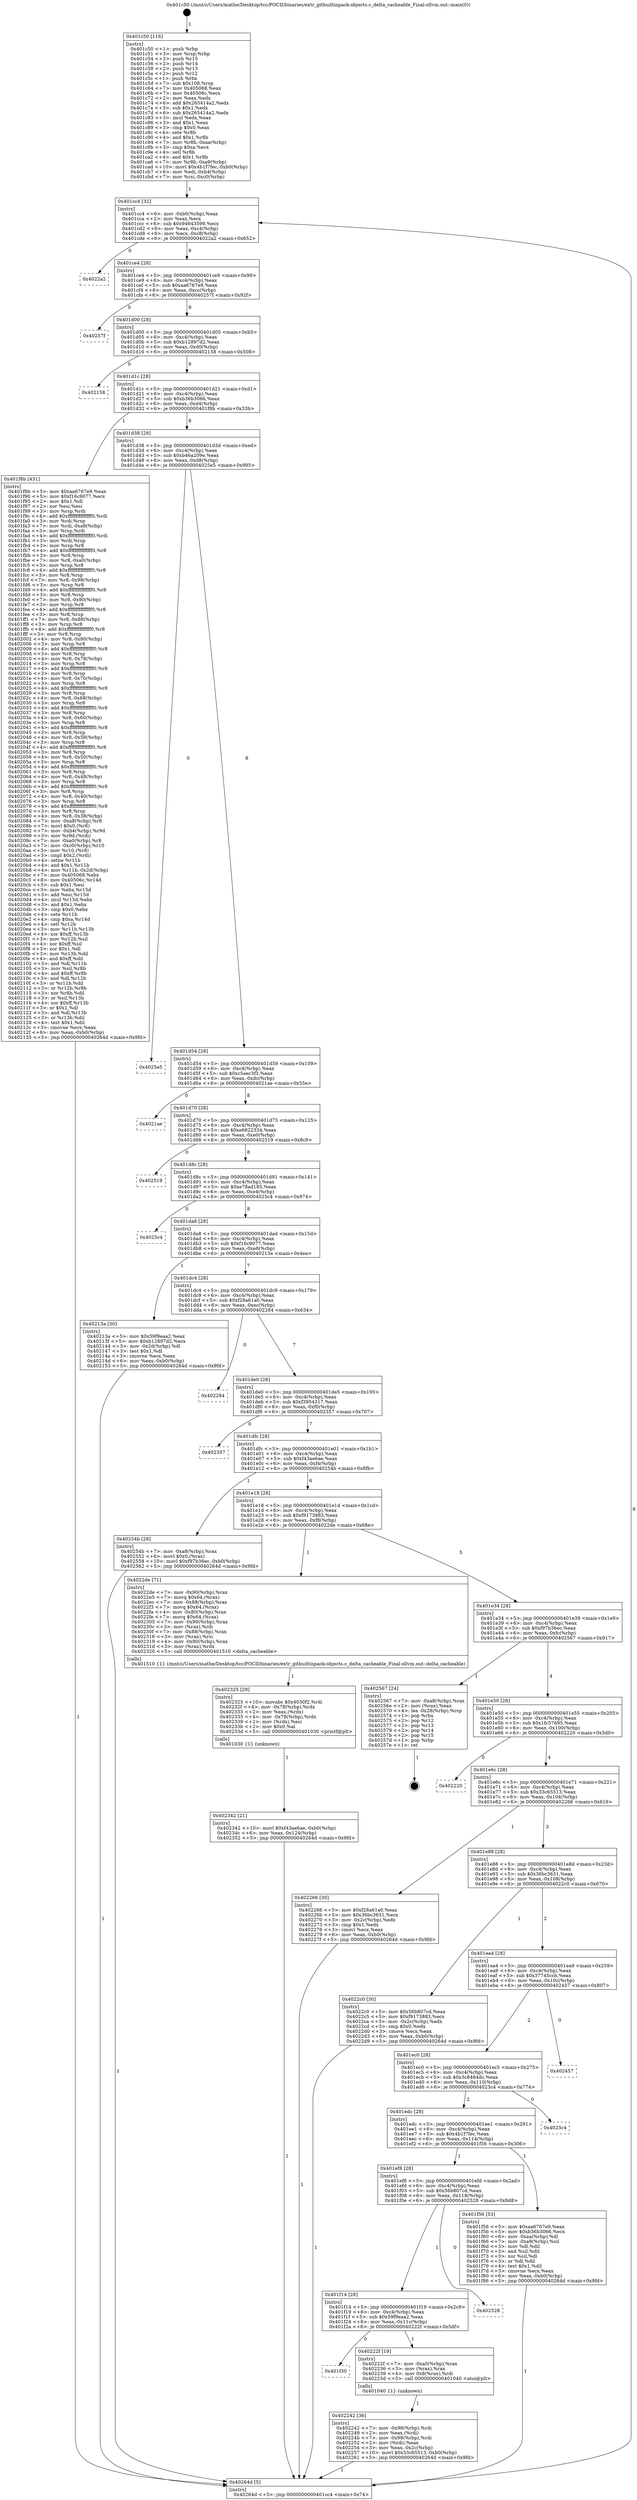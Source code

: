 digraph "0x401c50" {
  label = "0x401c50 (/mnt/c/Users/mathe/Desktop/tcc/POCII/binaries/extr_gitbuiltinpack-objects.c_delta_cacheable_Final-ollvm.out::main(0))"
  labelloc = "t"
  node[shape=record]

  Entry [label="",width=0.3,height=0.3,shape=circle,fillcolor=black,style=filled]
  "0x401cc4" [label="{
     0x401cc4 [32]\l
     | [instrs]\l
     &nbsp;&nbsp;0x401cc4 \<+6\>: mov -0xb0(%rbp),%eax\l
     &nbsp;&nbsp;0x401cca \<+2\>: mov %eax,%ecx\l
     &nbsp;&nbsp;0x401ccc \<+6\>: sub $0x94643599,%ecx\l
     &nbsp;&nbsp;0x401cd2 \<+6\>: mov %eax,-0xc4(%rbp)\l
     &nbsp;&nbsp;0x401cd8 \<+6\>: mov %ecx,-0xc8(%rbp)\l
     &nbsp;&nbsp;0x401cde \<+6\>: je 00000000004022a2 \<main+0x652\>\l
  }"]
  "0x4022a2" [label="{
     0x4022a2\l
  }", style=dashed]
  "0x401ce4" [label="{
     0x401ce4 [28]\l
     | [instrs]\l
     &nbsp;&nbsp;0x401ce4 \<+5\>: jmp 0000000000401ce9 \<main+0x99\>\l
     &nbsp;&nbsp;0x401ce9 \<+6\>: mov -0xc4(%rbp),%eax\l
     &nbsp;&nbsp;0x401cef \<+5\>: sub $0xaa6767e9,%eax\l
     &nbsp;&nbsp;0x401cf4 \<+6\>: mov %eax,-0xcc(%rbp)\l
     &nbsp;&nbsp;0x401cfa \<+6\>: je 000000000040257f \<main+0x92f\>\l
  }"]
  Exit [label="",width=0.3,height=0.3,shape=circle,fillcolor=black,style=filled,peripheries=2]
  "0x40257f" [label="{
     0x40257f\l
  }", style=dashed]
  "0x401d00" [label="{
     0x401d00 [28]\l
     | [instrs]\l
     &nbsp;&nbsp;0x401d00 \<+5\>: jmp 0000000000401d05 \<main+0xb5\>\l
     &nbsp;&nbsp;0x401d05 \<+6\>: mov -0xc4(%rbp),%eax\l
     &nbsp;&nbsp;0x401d0b \<+5\>: sub $0xb12897d2,%eax\l
     &nbsp;&nbsp;0x401d10 \<+6\>: mov %eax,-0xd0(%rbp)\l
     &nbsp;&nbsp;0x401d16 \<+6\>: je 0000000000402158 \<main+0x508\>\l
  }"]
  "0x402342" [label="{
     0x402342 [21]\l
     | [instrs]\l
     &nbsp;&nbsp;0x402342 \<+10\>: movl $0xf43ae6ae,-0xb0(%rbp)\l
     &nbsp;&nbsp;0x40234c \<+6\>: mov %eax,-0x124(%rbp)\l
     &nbsp;&nbsp;0x402352 \<+5\>: jmp 000000000040264d \<main+0x9fd\>\l
  }"]
  "0x402158" [label="{
     0x402158\l
  }", style=dashed]
  "0x401d1c" [label="{
     0x401d1c [28]\l
     | [instrs]\l
     &nbsp;&nbsp;0x401d1c \<+5\>: jmp 0000000000401d21 \<main+0xd1\>\l
     &nbsp;&nbsp;0x401d21 \<+6\>: mov -0xc4(%rbp),%eax\l
     &nbsp;&nbsp;0x401d27 \<+5\>: sub $0xb36b3066,%eax\l
     &nbsp;&nbsp;0x401d2c \<+6\>: mov %eax,-0xd4(%rbp)\l
     &nbsp;&nbsp;0x401d32 \<+6\>: je 0000000000401f8b \<main+0x33b\>\l
  }"]
  "0x402325" [label="{
     0x402325 [29]\l
     | [instrs]\l
     &nbsp;&nbsp;0x402325 \<+10\>: movabs $0x4030f2,%rdi\l
     &nbsp;&nbsp;0x40232f \<+4\>: mov -0x78(%rbp),%rdx\l
     &nbsp;&nbsp;0x402333 \<+2\>: mov %eax,(%rdx)\l
     &nbsp;&nbsp;0x402335 \<+4\>: mov -0x78(%rbp),%rdx\l
     &nbsp;&nbsp;0x402339 \<+2\>: mov (%rdx),%esi\l
     &nbsp;&nbsp;0x40233b \<+2\>: mov $0x0,%al\l
     &nbsp;&nbsp;0x40233d \<+5\>: call 0000000000401030 \<printf@plt\>\l
     | [calls]\l
     &nbsp;&nbsp;0x401030 \{1\} (unknown)\l
  }"]
  "0x401f8b" [label="{
     0x401f8b [431]\l
     | [instrs]\l
     &nbsp;&nbsp;0x401f8b \<+5\>: mov $0xaa6767e9,%eax\l
     &nbsp;&nbsp;0x401f90 \<+5\>: mov $0xf16c9077,%ecx\l
     &nbsp;&nbsp;0x401f95 \<+2\>: mov $0x1,%dl\l
     &nbsp;&nbsp;0x401f97 \<+2\>: xor %esi,%esi\l
     &nbsp;&nbsp;0x401f99 \<+3\>: mov %rsp,%rdi\l
     &nbsp;&nbsp;0x401f9c \<+4\>: add $0xfffffffffffffff0,%rdi\l
     &nbsp;&nbsp;0x401fa0 \<+3\>: mov %rdi,%rsp\l
     &nbsp;&nbsp;0x401fa3 \<+7\>: mov %rdi,-0xa8(%rbp)\l
     &nbsp;&nbsp;0x401faa \<+3\>: mov %rsp,%rdi\l
     &nbsp;&nbsp;0x401fad \<+4\>: add $0xfffffffffffffff0,%rdi\l
     &nbsp;&nbsp;0x401fb1 \<+3\>: mov %rdi,%rsp\l
     &nbsp;&nbsp;0x401fb4 \<+3\>: mov %rsp,%r8\l
     &nbsp;&nbsp;0x401fb7 \<+4\>: add $0xfffffffffffffff0,%r8\l
     &nbsp;&nbsp;0x401fbb \<+3\>: mov %r8,%rsp\l
     &nbsp;&nbsp;0x401fbe \<+7\>: mov %r8,-0xa0(%rbp)\l
     &nbsp;&nbsp;0x401fc5 \<+3\>: mov %rsp,%r8\l
     &nbsp;&nbsp;0x401fc8 \<+4\>: add $0xfffffffffffffff0,%r8\l
     &nbsp;&nbsp;0x401fcc \<+3\>: mov %r8,%rsp\l
     &nbsp;&nbsp;0x401fcf \<+7\>: mov %r8,-0x98(%rbp)\l
     &nbsp;&nbsp;0x401fd6 \<+3\>: mov %rsp,%r8\l
     &nbsp;&nbsp;0x401fd9 \<+4\>: add $0xfffffffffffffff0,%r8\l
     &nbsp;&nbsp;0x401fdd \<+3\>: mov %r8,%rsp\l
     &nbsp;&nbsp;0x401fe0 \<+7\>: mov %r8,-0x90(%rbp)\l
     &nbsp;&nbsp;0x401fe7 \<+3\>: mov %rsp,%r8\l
     &nbsp;&nbsp;0x401fea \<+4\>: add $0xfffffffffffffff0,%r8\l
     &nbsp;&nbsp;0x401fee \<+3\>: mov %r8,%rsp\l
     &nbsp;&nbsp;0x401ff1 \<+7\>: mov %r8,-0x88(%rbp)\l
     &nbsp;&nbsp;0x401ff8 \<+3\>: mov %rsp,%r8\l
     &nbsp;&nbsp;0x401ffb \<+4\>: add $0xfffffffffffffff0,%r8\l
     &nbsp;&nbsp;0x401fff \<+3\>: mov %r8,%rsp\l
     &nbsp;&nbsp;0x402002 \<+4\>: mov %r8,-0x80(%rbp)\l
     &nbsp;&nbsp;0x402006 \<+3\>: mov %rsp,%r8\l
     &nbsp;&nbsp;0x402009 \<+4\>: add $0xfffffffffffffff0,%r8\l
     &nbsp;&nbsp;0x40200d \<+3\>: mov %r8,%rsp\l
     &nbsp;&nbsp;0x402010 \<+4\>: mov %r8,-0x78(%rbp)\l
     &nbsp;&nbsp;0x402014 \<+3\>: mov %rsp,%r8\l
     &nbsp;&nbsp;0x402017 \<+4\>: add $0xfffffffffffffff0,%r8\l
     &nbsp;&nbsp;0x40201b \<+3\>: mov %r8,%rsp\l
     &nbsp;&nbsp;0x40201e \<+4\>: mov %r8,-0x70(%rbp)\l
     &nbsp;&nbsp;0x402022 \<+3\>: mov %rsp,%r8\l
     &nbsp;&nbsp;0x402025 \<+4\>: add $0xfffffffffffffff0,%r8\l
     &nbsp;&nbsp;0x402029 \<+3\>: mov %r8,%rsp\l
     &nbsp;&nbsp;0x40202c \<+4\>: mov %r8,-0x68(%rbp)\l
     &nbsp;&nbsp;0x402030 \<+3\>: mov %rsp,%r8\l
     &nbsp;&nbsp;0x402033 \<+4\>: add $0xfffffffffffffff0,%r8\l
     &nbsp;&nbsp;0x402037 \<+3\>: mov %r8,%rsp\l
     &nbsp;&nbsp;0x40203a \<+4\>: mov %r8,-0x60(%rbp)\l
     &nbsp;&nbsp;0x40203e \<+3\>: mov %rsp,%r8\l
     &nbsp;&nbsp;0x402041 \<+4\>: add $0xfffffffffffffff0,%r8\l
     &nbsp;&nbsp;0x402045 \<+3\>: mov %r8,%rsp\l
     &nbsp;&nbsp;0x402048 \<+4\>: mov %r8,-0x58(%rbp)\l
     &nbsp;&nbsp;0x40204c \<+3\>: mov %rsp,%r8\l
     &nbsp;&nbsp;0x40204f \<+4\>: add $0xfffffffffffffff0,%r8\l
     &nbsp;&nbsp;0x402053 \<+3\>: mov %r8,%rsp\l
     &nbsp;&nbsp;0x402056 \<+4\>: mov %r8,-0x50(%rbp)\l
     &nbsp;&nbsp;0x40205a \<+3\>: mov %rsp,%r8\l
     &nbsp;&nbsp;0x40205d \<+4\>: add $0xfffffffffffffff0,%r8\l
     &nbsp;&nbsp;0x402061 \<+3\>: mov %r8,%rsp\l
     &nbsp;&nbsp;0x402064 \<+4\>: mov %r8,-0x48(%rbp)\l
     &nbsp;&nbsp;0x402068 \<+3\>: mov %rsp,%r8\l
     &nbsp;&nbsp;0x40206b \<+4\>: add $0xfffffffffffffff0,%r8\l
     &nbsp;&nbsp;0x40206f \<+3\>: mov %r8,%rsp\l
     &nbsp;&nbsp;0x402072 \<+4\>: mov %r8,-0x40(%rbp)\l
     &nbsp;&nbsp;0x402076 \<+3\>: mov %rsp,%r8\l
     &nbsp;&nbsp;0x402079 \<+4\>: add $0xfffffffffffffff0,%r8\l
     &nbsp;&nbsp;0x40207d \<+3\>: mov %r8,%rsp\l
     &nbsp;&nbsp;0x402080 \<+4\>: mov %r8,-0x38(%rbp)\l
     &nbsp;&nbsp;0x402084 \<+7\>: mov -0xa8(%rbp),%r8\l
     &nbsp;&nbsp;0x40208b \<+7\>: movl $0x0,(%r8)\l
     &nbsp;&nbsp;0x402092 \<+7\>: mov -0xb4(%rbp),%r9d\l
     &nbsp;&nbsp;0x402099 \<+3\>: mov %r9d,(%rdi)\l
     &nbsp;&nbsp;0x40209c \<+7\>: mov -0xa0(%rbp),%r8\l
     &nbsp;&nbsp;0x4020a3 \<+7\>: mov -0xc0(%rbp),%r10\l
     &nbsp;&nbsp;0x4020aa \<+3\>: mov %r10,(%r8)\l
     &nbsp;&nbsp;0x4020ad \<+3\>: cmpl $0x2,(%rdi)\l
     &nbsp;&nbsp;0x4020b0 \<+4\>: setne %r11b\l
     &nbsp;&nbsp;0x4020b4 \<+4\>: and $0x1,%r11b\l
     &nbsp;&nbsp;0x4020b8 \<+4\>: mov %r11b,-0x2d(%rbp)\l
     &nbsp;&nbsp;0x4020bc \<+7\>: mov 0x405068,%ebx\l
     &nbsp;&nbsp;0x4020c3 \<+8\>: mov 0x40506c,%r14d\l
     &nbsp;&nbsp;0x4020cb \<+3\>: sub $0x1,%esi\l
     &nbsp;&nbsp;0x4020ce \<+3\>: mov %ebx,%r15d\l
     &nbsp;&nbsp;0x4020d1 \<+3\>: add %esi,%r15d\l
     &nbsp;&nbsp;0x4020d4 \<+4\>: imul %r15d,%ebx\l
     &nbsp;&nbsp;0x4020d8 \<+3\>: and $0x1,%ebx\l
     &nbsp;&nbsp;0x4020db \<+3\>: cmp $0x0,%ebx\l
     &nbsp;&nbsp;0x4020de \<+4\>: sete %r11b\l
     &nbsp;&nbsp;0x4020e2 \<+4\>: cmp $0xa,%r14d\l
     &nbsp;&nbsp;0x4020e6 \<+4\>: setl %r12b\l
     &nbsp;&nbsp;0x4020ea \<+3\>: mov %r11b,%r13b\l
     &nbsp;&nbsp;0x4020ed \<+4\>: xor $0xff,%r13b\l
     &nbsp;&nbsp;0x4020f1 \<+3\>: mov %r12b,%sil\l
     &nbsp;&nbsp;0x4020f4 \<+4\>: xor $0xff,%sil\l
     &nbsp;&nbsp;0x4020f8 \<+3\>: xor $0x1,%dl\l
     &nbsp;&nbsp;0x4020fb \<+3\>: mov %r13b,%dil\l
     &nbsp;&nbsp;0x4020fe \<+4\>: and $0xff,%dil\l
     &nbsp;&nbsp;0x402102 \<+3\>: and %dl,%r11b\l
     &nbsp;&nbsp;0x402105 \<+3\>: mov %sil,%r8b\l
     &nbsp;&nbsp;0x402108 \<+4\>: and $0xff,%r8b\l
     &nbsp;&nbsp;0x40210c \<+3\>: and %dl,%r12b\l
     &nbsp;&nbsp;0x40210f \<+3\>: or %r11b,%dil\l
     &nbsp;&nbsp;0x402112 \<+3\>: or %r12b,%r8b\l
     &nbsp;&nbsp;0x402115 \<+3\>: xor %r8b,%dil\l
     &nbsp;&nbsp;0x402118 \<+3\>: or %sil,%r13b\l
     &nbsp;&nbsp;0x40211b \<+4\>: xor $0xff,%r13b\l
     &nbsp;&nbsp;0x40211f \<+3\>: or $0x1,%dl\l
     &nbsp;&nbsp;0x402122 \<+3\>: and %dl,%r13b\l
     &nbsp;&nbsp;0x402125 \<+3\>: or %r13b,%dil\l
     &nbsp;&nbsp;0x402128 \<+4\>: test $0x1,%dil\l
     &nbsp;&nbsp;0x40212c \<+3\>: cmovne %ecx,%eax\l
     &nbsp;&nbsp;0x40212f \<+6\>: mov %eax,-0xb0(%rbp)\l
     &nbsp;&nbsp;0x402135 \<+5\>: jmp 000000000040264d \<main+0x9fd\>\l
  }"]
  "0x401d38" [label="{
     0x401d38 [28]\l
     | [instrs]\l
     &nbsp;&nbsp;0x401d38 \<+5\>: jmp 0000000000401d3d \<main+0xed\>\l
     &nbsp;&nbsp;0x401d3d \<+6\>: mov -0xc4(%rbp),%eax\l
     &nbsp;&nbsp;0x401d43 \<+5\>: sub $0xb46a209e,%eax\l
     &nbsp;&nbsp;0x401d48 \<+6\>: mov %eax,-0xd8(%rbp)\l
     &nbsp;&nbsp;0x401d4e \<+6\>: je 00000000004025e5 \<main+0x995\>\l
  }"]
  "0x402242" [label="{
     0x402242 [36]\l
     | [instrs]\l
     &nbsp;&nbsp;0x402242 \<+7\>: mov -0x98(%rbp),%rdi\l
     &nbsp;&nbsp;0x402249 \<+2\>: mov %eax,(%rdi)\l
     &nbsp;&nbsp;0x40224b \<+7\>: mov -0x98(%rbp),%rdi\l
     &nbsp;&nbsp;0x402252 \<+2\>: mov (%rdi),%eax\l
     &nbsp;&nbsp;0x402254 \<+3\>: mov %eax,-0x2c(%rbp)\l
     &nbsp;&nbsp;0x402257 \<+10\>: movl $0x33c65513,-0xb0(%rbp)\l
     &nbsp;&nbsp;0x402261 \<+5\>: jmp 000000000040264d \<main+0x9fd\>\l
  }"]
  "0x4025e5" [label="{
     0x4025e5\l
  }", style=dashed]
  "0x401d54" [label="{
     0x401d54 [28]\l
     | [instrs]\l
     &nbsp;&nbsp;0x401d54 \<+5\>: jmp 0000000000401d59 \<main+0x109\>\l
     &nbsp;&nbsp;0x401d59 \<+6\>: mov -0xc4(%rbp),%eax\l
     &nbsp;&nbsp;0x401d5f \<+5\>: sub $0xc5aec3f3,%eax\l
     &nbsp;&nbsp;0x401d64 \<+6\>: mov %eax,-0xdc(%rbp)\l
     &nbsp;&nbsp;0x401d6a \<+6\>: je 00000000004021ae \<main+0x55e\>\l
  }"]
  "0x401f30" [label="{
     0x401f30\l
  }", style=dashed]
  "0x4021ae" [label="{
     0x4021ae\l
  }", style=dashed]
  "0x401d70" [label="{
     0x401d70 [28]\l
     | [instrs]\l
     &nbsp;&nbsp;0x401d70 \<+5\>: jmp 0000000000401d75 \<main+0x125\>\l
     &nbsp;&nbsp;0x401d75 \<+6\>: mov -0xc4(%rbp),%eax\l
     &nbsp;&nbsp;0x401d7b \<+5\>: sub $0xe6822334,%eax\l
     &nbsp;&nbsp;0x401d80 \<+6\>: mov %eax,-0xe0(%rbp)\l
     &nbsp;&nbsp;0x401d86 \<+6\>: je 0000000000402519 \<main+0x8c9\>\l
  }"]
  "0x40222f" [label="{
     0x40222f [19]\l
     | [instrs]\l
     &nbsp;&nbsp;0x40222f \<+7\>: mov -0xa0(%rbp),%rax\l
     &nbsp;&nbsp;0x402236 \<+3\>: mov (%rax),%rax\l
     &nbsp;&nbsp;0x402239 \<+4\>: mov 0x8(%rax),%rdi\l
     &nbsp;&nbsp;0x40223d \<+5\>: call 0000000000401040 \<atoi@plt\>\l
     | [calls]\l
     &nbsp;&nbsp;0x401040 \{1\} (unknown)\l
  }"]
  "0x402519" [label="{
     0x402519\l
  }", style=dashed]
  "0x401d8c" [label="{
     0x401d8c [28]\l
     | [instrs]\l
     &nbsp;&nbsp;0x401d8c \<+5\>: jmp 0000000000401d91 \<main+0x141\>\l
     &nbsp;&nbsp;0x401d91 \<+6\>: mov -0xc4(%rbp),%eax\l
     &nbsp;&nbsp;0x401d97 \<+5\>: sub $0xe78ad185,%eax\l
     &nbsp;&nbsp;0x401d9c \<+6\>: mov %eax,-0xe4(%rbp)\l
     &nbsp;&nbsp;0x401da2 \<+6\>: je 00000000004025c4 \<main+0x974\>\l
  }"]
  "0x401f14" [label="{
     0x401f14 [28]\l
     | [instrs]\l
     &nbsp;&nbsp;0x401f14 \<+5\>: jmp 0000000000401f19 \<main+0x2c9\>\l
     &nbsp;&nbsp;0x401f19 \<+6\>: mov -0xc4(%rbp),%eax\l
     &nbsp;&nbsp;0x401f1f \<+5\>: sub $0x59f9eaa2,%eax\l
     &nbsp;&nbsp;0x401f24 \<+6\>: mov %eax,-0x11c(%rbp)\l
     &nbsp;&nbsp;0x401f2a \<+6\>: je 000000000040222f \<main+0x5df\>\l
  }"]
  "0x4025c4" [label="{
     0x4025c4\l
  }", style=dashed]
  "0x401da8" [label="{
     0x401da8 [28]\l
     | [instrs]\l
     &nbsp;&nbsp;0x401da8 \<+5\>: jmp 0000000000401dad \<main+0x15d\>\l
     &nbsp;&nbsp;0x401dad \<+6\>: mov -0xc4(%rbp),%eax\l
     &nbsp;&nbsp;0x401db3 \<+5\>: sub $0xf16c9077,%eax\l
     &nbsp;&nbsp;0x401db8 \<+6\>: mov %eax,-0xe8(%rbp)\l
     &nbsp;&nbsp;0x401dbe \<+6\>: je 000000000040213a \<main+0x4ea\>\l
  }"]
  "0x402528" [label="{
     0x402528\l
  }", style=dashed]
  "0x40213a" [label="{
     0x40213a [30]\l
     | [instrs]\l
     &nbsp;&nbsp;0x40213a \<+5\>: mov $0x59f9eaa2,%eax\l
     &nbsp;&nbsp;0x40213f \<+5\>: mov $0xb12897d2,%ecx\l
     &nbsp;&nbsp;0x402144 \<+3\>: mov -0x2d(%rbp),%dl\l
     &nbsp;&nbsp;0x402147 \<+3\>: test $0x1,%dl\l
     &nbsp;&nbsp;0x40214a \<+3\>: cmovne %ecx,%eax\l
     &nbsp;&nbsp;0x40214d \<+6\>: mov %eax,-0xb0(%rbp)\l
     &nbsp;&nbsp;0x402153 \<+5\>: jmp 000000000040264d \<main+0x9fd\>\l
  }"]
  "0x401dc4" [label="{
     0x401dc4 [28]\l
     | [instrs]\l
     &nbsp;&nbsp;0x401dc4 \<+5\>: jmp 0000000000401dc9 \<main+0x179\>\l
     &nbsp;&nbsp;0x401dc9 \<+6\>: mov -0xc4(%rbp),%eax\l
     &nbsp;&nbsp;0x401dcf \<+5\>: sub $0xf28a61a0,%eax\l
     &nbsp;&nbsp;0x401dd4 \<+6\>: mov %eax,-0xec(%rbp)\l
     &nbsp;&nbsp;0x401dda \<+6\>: je 0000000000402284 \<main+0x634\>\l
  }"]
  "0x401c50" [label="{
     0x401c50 [116]\l
     | [instrs]\l
     &nbsp;&nbsp;0x401c50 \<+1\>: push %rbp\l
     &nbsp;&nbsp;0x401c51 \<+3\>: mov %rsp,%rbp\l
     &nbsp;&nbsp;0x401c54 \<+2\>: push %r15\l
     &nbsp;&nbsp;0x401c56 \<+2\>: push %r14\l
     &nbsp;&nbsp;0x401c58 \<+2\>: push %r13\l
     &nbsp;&nbsp;0x401c5a \<+2\>: push %r12\l
     &nbsp;&nbsp;0x401c5c \<+1\>: push %rbx\l
     &nbsp;&nbsp;0x401c5d \<+7\>: sub $0x108,%rsp\l
     &nbsp;&nbsp;0x401c64 \<+7\>: mov 0x405068,%eax\l
     &nbsp;&nbsp;0x401c6b \<+7\>: mov 0x40506c,%ecx\l
     &nbsp;&nbsp;0x401c72 \<+2\>: mov %eax,%edx\l
     &nbsp;&nbsp;0x401c74 \<+6\>: add $0x265414a2,%edx\l
     &nbsp;&nbsp;0x401c7a \<+3\>: sub $0x1,%edx\l
     &nbsp;&nbsp;0x401c7d \<+6\>: sub $0x265414a2,%edx\l
     &nbsp;&nbsp;0x401c83 \<+3\>: imul %edx,%eax\l
     &nbsp;&nbsp;0x401c86 \<+3\>: and $0x1,%eax\l
     &nbsp;&nbsp;0x401c89 \<+3\>: cmp $0x0,%eax\l
     &nbsp;&nbsp;0x401c8c \<+4\>: sete %r8b\l
     &nbsp;&nbsp;0x401c90 \<+4\>: and $0x1,%r8b\l
     &nbsp;&nbsp;0x401c94 \<+7\>: mov %r8b,-0xaa(%rbp)\l
     &nbsp;&nbsp;0x401c9b \<+3\>: cmp $0xa,%ecx\l
     &nbsp;&nbsp;0x401c9e \<+4\>: setl %r8b\l
     &nbsp;&nbsp;0x401ca2 \<+4\>: and $0x1,%r8b\l
     &nbsp;&nbsp;0x401ca6 \<+7\>: mov %r8b,-0xa9(%rbp)\l
     &nbsp;&nbsp;0x401cad \<+10\>: movl $0x4b1f7fec,-0xb0(%rbp)\l
     &nbsp;&nbsp;0x401cb7 \<+6\>: mov %edi,-0xb4(%rbp)\l
     &nbsp;&nbsp;0x401cbd \<+7\>: mov %rsi,-0xc0(%rbp)\l
  }"]
  "0x402284" [label="{
     0x402284\l
  }", style=dashed]
  "0x401de0" [label="{
     0x401de0 [28]\l
     | [instrs]\l
     &nbsp;&nbsp;0x401de0 \<+5\>: jmp 0000000000401de5 \<main+0x195\>\l
     &nbsp;&nbsp;0x401de5 \<+6\>: mov -0xc4(%rbp),%eax\l
     &nbsp;&nbsp;0x401deb \<+5\>: sub $0xf3954317,%eax\l
     &nbsp;&nbsp;0x401df0 \<+6\>: mov %eax,-0xf0(%rbp)\l
     &nbsp;&nbsp;0x401df6 \<+6\>: je 0000000000402357 \<main+0x707\>\l
  }"]
  "0x40264d" [label="{
     0x40264d [5]\l
     | [instrs]\l
     &nbsp;&nbsp;0x40264d \<+5\>: jmp 0000000000401cc4 \<main+0x74\>\l
  }"]
  "0x402357" [label="{
     0x402357\l
  }", style=dashed]
  "0x401dfc" [label="{
     0x401dfc [28]\l
     | [instrs]\l
     &nbsp;&nbsp;0x401dfc \<+5\>: jmp 0000000000401e01 \<main+0x1b1\>\l
     &nbsp;&nbsp;0x401e01 \<+6\>: mov -0xc4(%rbp),%eax\l
     &nbsp;&nbsp;0x401e07 \<+5\>: sub $0xf43ae6ae,%eax\l
     &nbsp;&nbsp;0x401e0c \<+6\>: mov %eax,-0xf4(%rbp)\l
     &nbsp;&nbsp;0x401e12 \<+6\>: je 000000000040254b \<main+0x8fb\>\l
  }"]
  "0x401ef8" [label="{
     0x401ef8 [28]\l
     | [instrs]\l
     &nbsp;&nbsp;0x401ef8 \<+5\>: jmp 0000000000401efd \<main+0x2ad\>\l
     &nbsp;&nbsp;0x401efd \<+6\>: mov -0xc4(%rbp),%eax\l
     &nbsp;&nbsp;0x401f03 \<+5\>: sub $0x56b807cd,%eax\l
     &nbsp;&nbsp;0x401f08 \<+6\>: mov %eax,-0x118(%rbp)\l
     &nbsp;&nbsp;0x401f0e \<+6\>: je 0000000000402528 \<main+0x8d8\>\l
  }"]
  "0x40254b" [label="{
     0x40254b [28]\l
     | [instrs]\l
     &nbsp;&nbsp;0x40254b \<+7\>: mov -0xa8(%rbp),%rax\l
     &nbsp;&nbsp;0x402552 \<+6\>: movl $0x0,(%rax)\l
     &nbsp;&nbsp;0x402558 \<+10\>: movl $0xf97b36ec,-0xb0(%rbp)\l
     &nbsp;&nbsp;0x402562 \<+5\>: jmp 000000000040264d \<main+0x9fd\>\l
  }"]
  "0x401e18" [label="{
     0x401e18 [28]\l
     | [instrs]\l
     &nbsp;&nbsp;0x401e18 \<+5\>: jmp 0000000000401e1d \<main+0x1cd\>\l
     &nbsp;&nbsp;0x401e1d \<+6\>: mov -0xc4(%rbp),%eax\l
     &nbsp;&nbsp;0x401e23 \<+5\>: sub $0xf9173883,%eax\l
     &nbsp;&nbsp;0x401e28 \<+6\>: mov %eax,-0xf8(%rbp)\l
     &nbsp;&nbsp;0x401e2e \<+6\>: je 00000000004022de \<main+0x68e\>\l
  }"]
  "0x401f56" [label="{
     0x401f56 [53]\l
     | [instrs]\l
     &nbsp;&nbsp;0x401f56 \<+5\>: mov $0xaa6767e9,%eax\l
     &nbsp;&nbsp;0x401f5b \<+5\>: mov $0xb36b3066,%ecx\l
     &nbsp;&nbsp;0x401f60 \<+6\>: mov -0xaa(%rbp),%dl\l
     &nbsp;&nbsp;0x401f66 \<+7\>: mov -0xa9(%rbp),%sil\l
     &nbsp;&nbsp;0x401f6d \<+3\>: mov %dl,%dil\l
     &nbsp;&nbsp;0x401f70 \<+3\>: and %sil,%dil\l
     &nbsp;&nbsp;0x401f73 \<+3\>: xor %sil,%dl\l
     &nbsp;&nbsp;0x401f76 \<+3\>: or %dl,%dil\l
     &nbsp;&nbsp;0x401f79 \<+4\>: test $0x1,%dil\l
     &nbsp;&nbsp;0x401f7d \<+3\>: cmovne %ecx,%eax\l
     &nbsp;&nbsp;0x401f80 \<+6\>: mov %eax,-0xb0(%rbp)\l
     &nbsp;&nbsp;0x401f86 \<+5\>: jmp 000000000040264d \<main+0x9fd\>\l
  }"]
  "0x4022de" [label="{
     0x4022de [71]\l
     | [instrs]\l
     &nbsp;&nbsp;0x4022de \<+7\>: mov -0x90(%rbp),%rax\l
     &nbsp;&nbsp;0x4022e5 \<+7\>: movq $0x64,(%rax)\l
     &nbsp;&nbsp;0x4022ec \<+7\>: mov -0x88(%rbp),%rax\l
     &nbsp;&nbsp;0x4022f3 \<+7\>: movq $0x64,(%rax)\l
     &nbsp;&nbsp;0x4022fa \<+4\>: mov -0x80(%rbp),%rax\l
     &nbsp;&nbsp;0x4022fe \<+7\>: movq $0x64,(%rax)\l
     &nbsp;&nbsp;0x402305 \<+7\>: mov -0x90(%rbp),%rax\l
     &nbsp;&nbsp;0x40230c \<+3\>: mov (%rax),%rdi\l
     &nbsp;&nbsp;0x40230f \<+7\>: mov -0x88(%rbp),%rax\l
     &nbsp;&nbsp;0x402316 \<+3\>: mov (%rax),%rsi\l
     &nbsp;&nbsp;0x402319 \<+4\>: mov -0x80(%rbp),%rax\l
     &nbsp;&nbsp;0x40231d \<+3\>: mov (%rax),%rdx\l
     &nbsp;&nbsp;0x402320 \<+5\>: call 0000000000401510 \<delta_cacheable\>\l
     | [calls]\l
     &nbsp;&nbsp;0x401510 \{1\} (/mnt/c/Users/mathe/Desktop/tcc/POCII/binaries/extr_gitbuiltinpack-objects.c_delta_cacheable_Final-ollvm.out::delta_cacheable)\l
  }"]
  "0x401e34" [label="{
     0x401e34 [28]\l
     | [instrs]\l
     &nbsp;&nbsp;0x401e34 \<+5\>: jmp 0000000000401e39 \<main+0x1e9\>\l
     &nbsp;&nbsp;0x401e39 \<+6\>: mov -0xc4(%rbp),%eax\l
     &nbsp;&nbsp;0x401e3f \<+5\>: sub $0xf97b36ec,%eax\l
     &nbsp;&nbsp;0x401e44 \<+6\>: mov %eax,-0xfc(%rbp)\l
     &nbsp;&nbsp;0x401e4a \<+6\>: je 0000000000402567 \<main+0x917\>\l
  }"]
  "0x401edc" [label="{
     0x401edc [28]\l
     | [instrs]\l
     &nbsp;&nbsp;0x401edc \<+5\>: jmp 0000000000401ee1 \<main+0x291\>\l
     &nbsp;&nbsp;0x401ee1 \<+6\>: mov -0xc4(%rbp),%eax\l
     &nbsp;&nbsp;0x401ee7 \<+5\>: sub $0x4b1f7fec,%eax\l
     &nbsp;&nbsp;0x401eec \<+6\>: mov %eax,-0x114(%rbp)\l
     &nbsp;&nbsp;0x401ef2 \<+6\>: je 0000000000401f56 \<main+0x306\>\l
  }"]
  "0x402567" [label="{
     0x402567 [24]\l
     | [instrs]\l
     &nbsp;&nbsp;0x402567 \<+7\>: mov -0xa8(%rbp),%rax\l
     &nbsp;&nbsp;0x40256e \<+2\>: mov (%rax),%eax\l
     &nbsp;&nbsp;0x402570 \<+4\>: lea -0x28(%rbp),%rsp\l
     &nbsp;&nbsp;0x402574 \<+1\>: pop %rbx\l
     &nbsp;&nbsp;0x402575 \<+2\>: pop %r12\l
     &nbsp;&nbsp;0x402577 \<+2\>: pop %r13\l
     &nbsp;&nbsp;0x402579 \<+2\>: pop %r14\l
     &nbsp;&nbsp;0x40257b \<+2\>: pop %r15\l
     &nbsp;&nbsp;0x40257d \<+1\>: pop %rbp\l
     &nbsp;&nbsp;0x40257e \<+1\>: ret\l
  }"]
  "0x401e50" [label="{
     0x401e50 [28]\l
     | [instrs]\l
     &nbsp;&nbsp;0x401e50 \<+5\>: jmp 0000000000401e55 \<main+0x205\>\l
     &nbsp;&nbsp;0x401e55 \<+6\>: mov -0xc4(%rbp),%eax\l
     &nbsp;&nbsp;0x401e5b \<+5\>: sub $0x1fc57695,%eax\l
     &nbsp;&nbsp;0x401e60 \<+6\>: mov %eax,-0x100(%rbp)\l
     &nbsp;&nbsp;0x401e66 \<+6\>: je 0000000000402220 \<main+0x5d0\>\l
  }"]
  "0x4023c4" [label="{
     0x4023c4\l
  }", style=dashed]
  "0x402220" [label="{
     0x402220\l
  }", style=dashed]
  "0x401e6c" [label="{
     0x401e6c [28]\l
     | [instrs]\l
     &nbsp;&nbsp;0x401e6c \<+5\>: jmp 0000000000401e71 \<main+0x221\>\l
     &nbsp;&nbsp;0x401e71 \<+6\>: mov -0xc4(%rbp),%eax\l
     &nbsp;&nbsp;0x401e77 \<+5\>: sub $0x33c65513,%eax\l
     &nbsp;&nbsp;0x401e7c \<+6\>: mov %eax,-0x104(%rbp)\l
     &nbsp;&nbsp;0x401e82 \<+6\>: je 0000000000402266 \<main+0x616\>\l
  }"]
  "0x401ec0" [label="{
     0x401ec0 [28]\l
     | [instrs]\l
     &nbsp;&nbsp;0x401ec0 \<+5\>: jmp 0000000000401ec5 \<main+0x275\>\l
     &nbsp;&nbsp;0x401ec5 \<+6\>: mov -0xc4(%rbp),%eax\l
     &nbsp;&nbsp;0x401ecb \<+5\>: sub $0x3c8464dc,%eax\l
     &nbsp;&nbsp;0x401ed0 \<+6\>: mov %eax,-0x110(%rbp)\l
     &nbsp;&nbsp;0x401ed6 \<+6\>: je 00000000004023c4 \<main+0x774\>\l
  }"]
  "0x402266" [label="{
     0x402266 [30]\l
     | [instrs]\l
     &nbsp;&nbsp;0x402266 \<+5\>: mov $0xf28a61a0,%eax\l
     &nbsp;&nbsp;0x40226b \<+5\>: mov $0x36bc3631,%ecx\l
     &nbsp;&nbsp;0x402270 \<+3\>: mov -0x2c(%rbp),%edx\l
     &nbsp;&nbsp;0x402273 \<+3\>: cmp $0x1,%edx\l
     &nbsp;&nbsp;0x402276 \<+3\>: cmovl %ecx,%eax\l
     &nbsp;&nbsp;0x402279 \<+6\>: mov %eax,-0xb0(%rbp)\l
     &nbsp;&nbsp;0x40227f \<+5\>: jmp 000000000040264d \<main+0x9fd\>\l
  }"]
  "0x401e88" [label="{
     0x401e88 [28]\l
     | [instrs]\l
     &nbsp;&nbsp;0x401e88 \<+5\>: jmp 0000000000401e8d \<main+0x23d\>\l
     &nbsp;&nbsp;0x401e8d \<+6\>: mov -0xc4(%rbp),%eax\l
     &nbsp;&nbsp;0x401e93 \<+5\>: sub $0x36bc3631,%eax\l
     &nbsp;&nbsp;0x401e98 \<+6\>: mov %eax,-0x108(%rbp)\l
     &nbsp;&nbsp;0x401e9e \<+6\>: je 00000000004022c0 \<main+0x670\>\l
  }"]
  "0x402457" [label="{
     0x402457\l
  }", style=dashed]
  "0x4022c0" [label="{
     0x4022c0 [30]\l
     | [instrs]\l
     &nbsp;&nbsp;0x4022c0 \<+5\>: mov $0x56b807cd,%eax\l
     &nbsp;&nbsp;0x4022c5 \<+5\>: mov $0xf9173883,%ecx\l
     &nbsp;&nbsp;0x4022ca \<+3\>: mov -0x2c(%rbp),%edx\l
     &nbsp;&nbsp;0x4022cd \<+3\>: cmp $0x0,%edx\l
     &nbsp;&nbsp;0x4022d0 \<+3\>: cmove %ecx,%eax\l
     &nbsp;&nbsp;0x4022d3 \<+6\>: mov %eax,-0xb0(%rbp)\l
     &nbsp;&nbsp;0x4022d9 \<+5\>: jmp 000000000040264d \<main+0x9fd\>\l
  }"]
  "0x401ea4" [label="{
     0x401ea4 [28]\l
     | [instrs]\l
     &nbsp;&nbsp;0x401ea4 \<+5\>: jmp 0000000000401ea9 \<main+0x259\>\l
     &nbsp;&nbsp;0x401ea9 \<+6\>: mov -0xc4(%rbp),%eax\l
     &nbsp;&nbsp;0x401eaf \<+5\>: sub $0x37745ccb,%eax\l
     &nbsp;&nbsp;0x401eb4 \<+6\>: mov %eax,-0x10c(%rbp)\l
     &nbsp;&nbsp;0x401eba \<+6\>: je 0000000000402457 \<main+0x807\>\l
  }"]
  Entry -> "0x401c50" [label=" 1"]
  "0x401cc4" -> "0x4022a2" [label=" 0"]
  "0x401cc4" -> "0x401ce4" [label=" 9"]
  "0x402567" -> Exit [label=" 1"]
  "0x401ce4" -> "0x40257f" [label=" 0"]
  "0x401ce4" -> "0x401d00" [label=" 9"]
  "0x40254b" -> "0x40264d" [label=" 1"]
  "0x401d00" -> "0x402158" [label=" 0"]
  "0x401d00" -> "0x401d1c" [label=" 9"]
  "0x402342" -> "0x40264d" [label=" 1"]
  "0x401d1c" -> "0x401f8b" [label=" 1"]
  "0x401d1c" -> "0x401d38" [label=" 8"]
  "0x402325" -> "0x402342" [label=" 1"]
  "0x401d38" -> "0x4025e5" [label=" 0"]
  "0x401d38" -> "0x401d54" [label=" 8"]
  "0x4022de" -> "0x402325" [label=" 1"]
  "0x401d54" -> "0x4021ae" [label=" 0"]
  "0x401d54" -> "0x401d70" [label=" 8"]
  "0x4022c0" -> "0x40264d" [label=" 1"]
  "0x401d70" -> "0x402519" [label=" 0"]
  "0x401d70" -> "0x401d8c" [label=" 8"]
  "0x402266" -> "0x40264d" [label=" 1"]
  "0x401d8c" -> "0x4025c4" [label=" 0"]
  "0x401d8c" -> "0x401da8" [label=" 8"]
  "0x40222f" -> "0x402242" [label=" 1"]
  "0x401da8" -> "0x40213a" [label=" 1"]
  "0x401da8" -> "0x401dc4" [label=" 7"]
  "0x401f14" -> "0x401f30" [label=" 0"]
  "0x401dc4" -> "0x402284" [label=" 0"]
  "0x401dc4" -> "0x401de0" [label=" 7"]
  "0x401ef8" -> "0x401f14" [label=" 1"]
  "0x401de0" -> "0x402357" [label=" 0"]
  "0x401de0" -> "0x401dfc" [label=" 7"]
  "0x401ef8" -> "0x402528" [label=" 0"]
  "0x401dfc" -> "0x40254b" [label=" 1"]
  "0x401dfc" -> "0x401e18" [label=" 6"]
  "0x401f14" -> "0x40222f" [label=" 1"]
  "0x401e18" -> "0x4022de" [label=" 1"]
  "0x401e18" -> "0x401e34" [label=" 5"]
  "0x40213a" -> "0x40264d" [label=" 1"]
  "0x401e34" -> "0x402567" [label=" 1"]
  "0x401e34" -> "0x401e50" [label=" 4"]
  "0x402242" -> "0x40264d" [label=" 1"]
  "0x401e50" -> "0x402220" [label=" 0"]
  "0x401e50" -> "0x401e6c" [label=" 4"]
  "0x40264d" -> "0x401cc4" [label=" 8"]
  "0x401e6c" -> "0x402266" [label=" 1"]
  "0x401e6c" -> "0x401e88" [label=" 3"]
  "0x401f56" -> "0x40264d" [label=" 1"]
  "0x401e88" -> "0x4022c0" [label=" 1"]
  "0x401e88" -> "0x401ea4" [label=" 2"]
  "0x401edc" -> "0x401ef8" [label=" 1"]
  "0x401ea4" -> "0x402457" [label=" 0"]
  "0x401ea4" -> "0x401ec0" [label=" 2"]
  "0x401c50" -> "0x401cc4" [label=" 1"]
  "0x401ec0" -> "0x4023c4" [label=" 0"]
  "0x401ec0" -> "0x401edc" [label=" 2"]
  "0x401f8b" -> "0x40264d" [label=" 1"]
  "0x401edc" -> "0x401f56" [label=" 1"]
}
